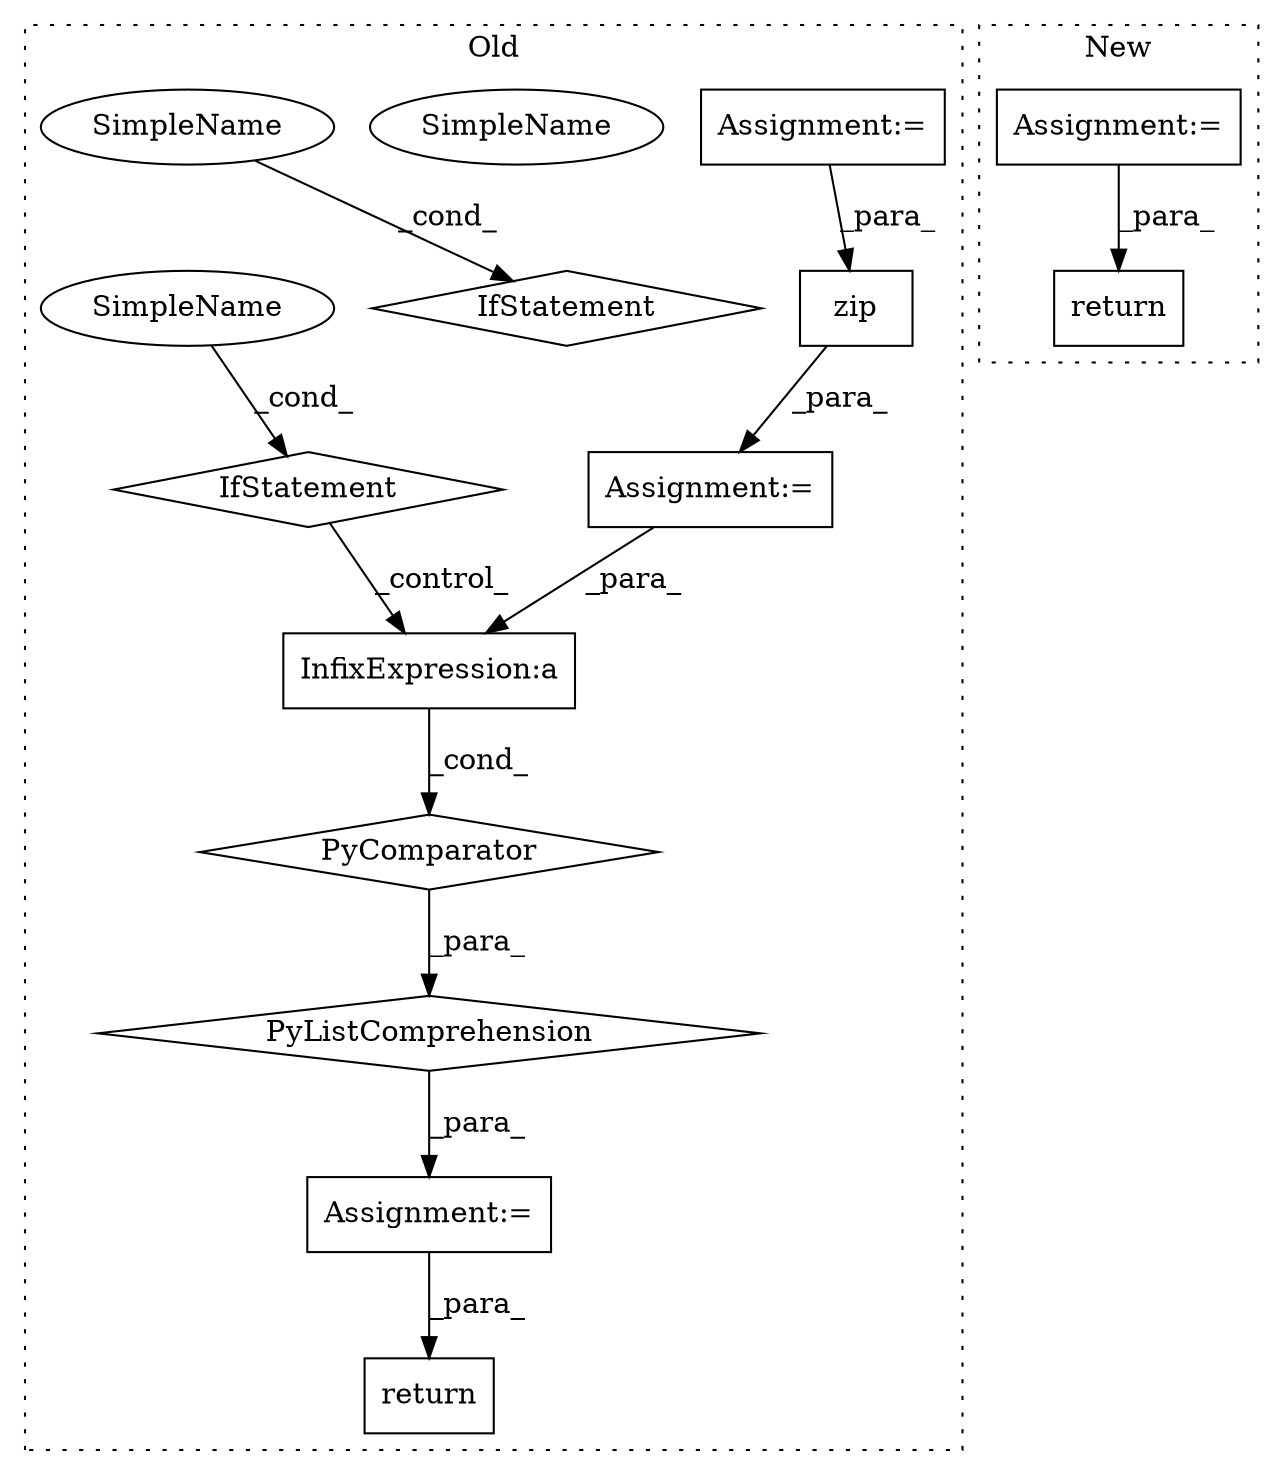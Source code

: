 digraph G {
subgraph cluster0 {
1 [label="zip" a="32" s="33141,33169" l="4,1" shape="box"];
3 [label="Assignment:=" a="7" s="33130" l="49" shape="box"];
4 [label="return" a="41" s="33487" l="7" shape="box"];
5 [label="PyComparator" a="113" s="33300" l="28" shape="diamond"];
7 [label="PyListComprehension" a="109" s="33210" l="126" shape="diamond"];
8 [label="Assignment:=" a="7" s="33198" l="12" shape="box"];
9 [label="Assignment:=" a="7" s="32938" l="1" shape="box"];
10 [label="InfixExpression:a" a="27" s="33027" l="3" shape="box"];
11 [label="IfStatement" a="25" s="33130" l="49" shape="diamond"];
12 [label="SimpleName" a="42" s="33174" l="5" shape="ellipse"];
13 [label="IfStatement" a="25" s="33300" l="28" shape="diamond"];
14 [label="SimpleName" a="42" s="33323" l="5" shape="ellipse"];
15 [label="SimpleName" a="42" s="33174" l="5" shape="ellipse"];
label = "Old";
style="dotted";
}
subgraph cluster1 {
2 [label="return" a="41" s="33258" l="7" shape="box"];
6 [label="Assignment:=" a="7" s="33055" l="1" shape="box"];
label = "New";
style="dotted";
}
1 -> 3 [label="_para_"];
3 -> 10 [label="_para_"];
5 -> 7 [label="_para_"];
6 -> 2 [label="_para_"];
7 -> 8 [label="_para_"];
8 -> 4 [label="_para_"];
9 -> 1 [label="_para_"];
10 -> 5 [label="_cond_"];
11 -> 10 [label="_control_"];
14 -> 13 [label="_cond_"];
15 -> 11 [label="_cond_"];
}
